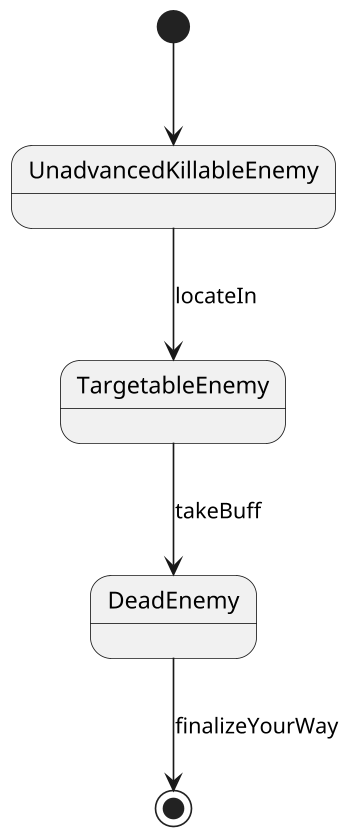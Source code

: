 @startuml
'https://plantuml.com/state-diagram

scale 350 width
[*] --> UnadvancedKillableEnemy

state UnadvancedKillableEnemy {

}
UnadvancedKillableEnemy --> TargetableEnemy: locateIn
state TargetableEnemy {
}

TargetableEnemy --> DeadEnemy : takeBuff

state DeadEnemy{

}
 DeadEnemy--> [*] : finalizeYourWay


@enduml